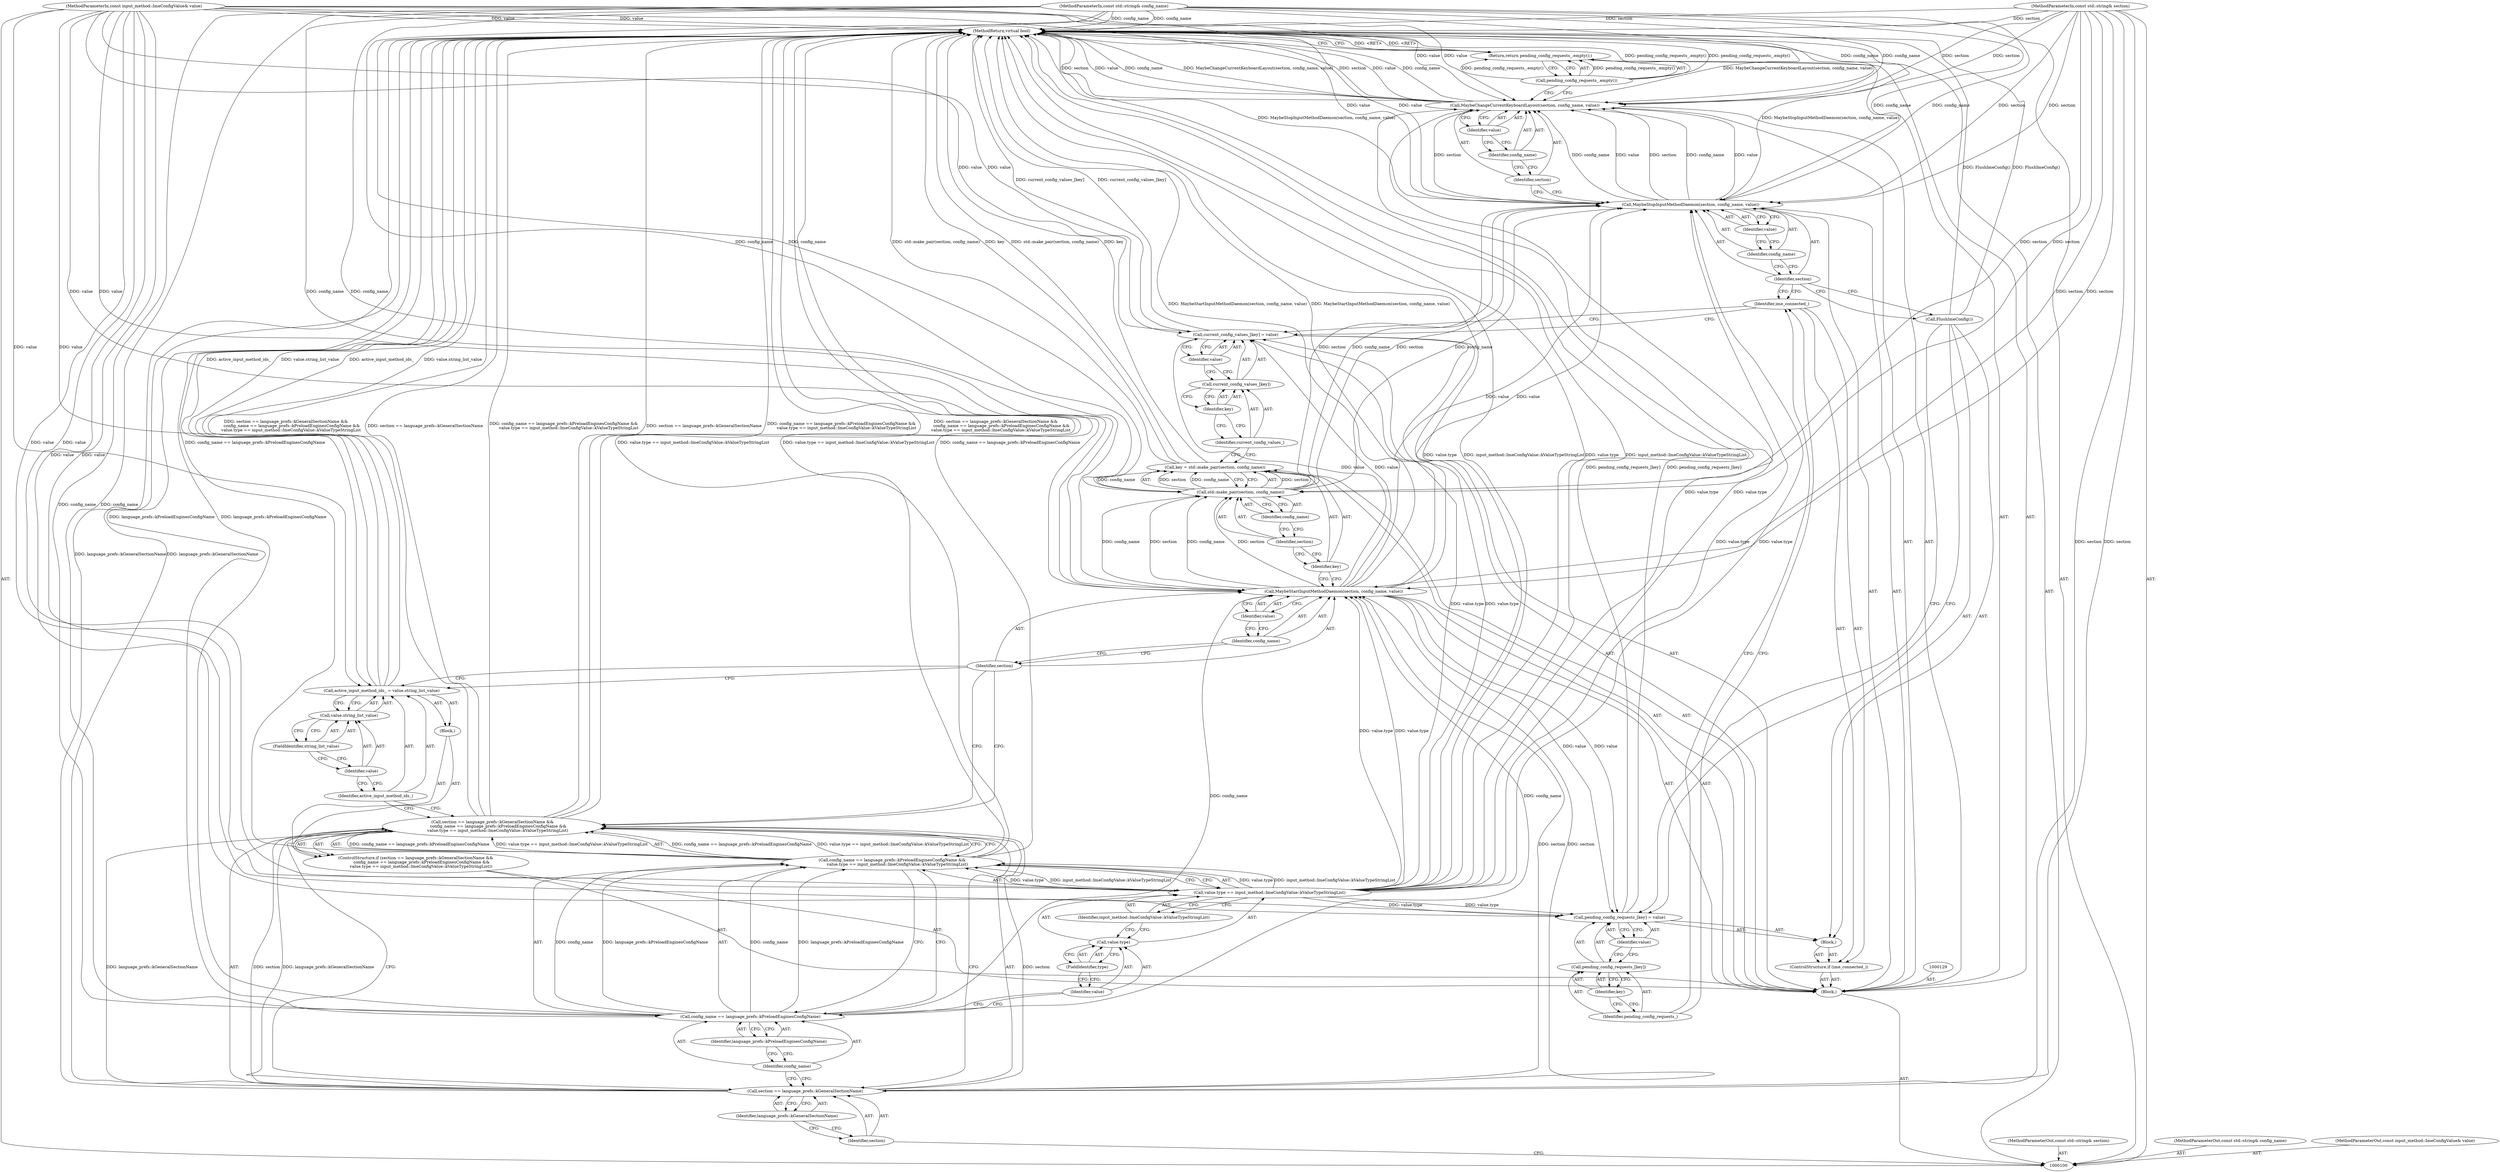 digraph "0_Chrome_dc7b094a338c6c521f918f478e993f0f74bbea0d_29" {
"1000101" [label="(MethodParameterIn,const std::string& section)"];
"1000221" [label="(MethodParameterOut,const std::string& section)"];
"1000159" [label="(MethodReturn,virtual bool)"];
"1000126" [label="(Identifier,section)"];
"1000125" [label="(Call,MaybeStartInputMethodDaemon(section, config_name, value))"];
"1000127" [label="(Identifier,config_name)"];
"1000128" [label="(Identifier,value)"];
"1000130" [label="(Call,key = std::make_pair(section, config_name))"];
"1000131" [label="(Identifier,key)"];
"1000132" [label="(Call,std::make_pair(section, config_name))"];
"1000133" [label="(Identifier,section)"];
"1000134" [label="(Identifier,config_name)"];
"1000138" [label="(Identifier,key)"];
"1000139" [label="(Identifier,value)"];
"1000135" [label="(Call,current_config_values_[key] = value)"];
"1000136" [label="(Call,current_config_values_[key])"];
"1000137" [label="(Identifier,current_config_values_)"];
"1000142" [label="(Block,)"];
"1000140" [label="(ControlStructure,if (ime_connected_))"];
"1000141" [label="(Identifier,ime_connected_)"];
"1000146" [label="(Identifier,key)"];
"1000147" [label="(Identifier,value)"];
"1000143" [label="(Call,pending_config_requests_[key] = value)"];
"1000144" [label="(Call,pending_config_requests_[key])"];
"1000145" [label="(Identifier,pending_config_requests_)"];
"1000148" [label="(Call,FlushImeConfig())"];
"1000150" [label="(Identifier,section)"];
"1000149" [label="(Call,MaybeStopInputMethodDaemon(section, config_name, value))"];
"1000151" [label="(Identifier,config_name)"];
"1000152" [label="(Identifier,value)"];
"1000102" [label="(MethodParameterIn,const std::string& config_name)"];
"1000222" [label="(MethodParameterOut,const std::string& config_name)"];
"1000154" [label="(Identifier,section)"];
"1000153" [label="(Call,MaybeChangeCurrentKeyboardLayout(section, config_name, value))"];
"1000155" [label="(Identifier,config_name)"];
"1000156" [label="(Identifier,value)"];
"1000158" [label="(Call,pending_config_requests_.empty())"];
"1000157" [label="(Return,return pending_config_requests_.empty();)"];
"1000103" [label="(MethodParameterIn,const input_method::ImeConfigValue& value)"];
"1000223" [label="(MethodParameterOut,const input_method::ImeConfigValue& value)"];
"1000104" [label="(Block,)"];
"1000109" [label="(Identifier,language_prefs::kGeneralSectionName)"];
"1000105" [label="(ControlStructure,if (section == language_prefs::kGeneralSectionName &&\n         config_name == language_prefs::kPreloadEnginesConfigName &&\n        value.type == input_method::ImeConfigValue::kValueTypeStringList))"];
"1000106" [label="(Call,section == language_prefs::kGeneralSectionName &&\n         config_name == language_prefs::kPreloadEnginesConfigName &&\n        value.type == input_method::ImeConfigValue::kValueTypeStringList)"];
"1000107" [label="(Call,section == language_prefs::kGeneralSectionName)"];
"1000108" [label="(Identifier,section)"];
"1000113" [label="(Identifier,language_prefs::kPreloadEnginesConfigName)"];
"1000110" [label="(Call,config_name == language_prefs::kPreloadEnginesConfigName &&\n        value.type == input_method::ImeConfigValue::kValueTypeStringList)"];
"1000111" [label="(Call,config_name == language_prefs::kPreloadEnginesConfigName)"];
"1000112" [label="(Identifier,config_name)"];
"1000117" [label="(FieldIdentifier,type)"];
"1000118" [label="(Identifier,input_method::ImeConfigValue::kValueTypeStringList)"];
"1000119" [label="(Block,)"];
"1000114" [label="(Call,value.type == input_method::ImeConfigValue::kValueTypeStringList)"];
"1000115" [label="(Call,value.type)"];
"1000116" [label="(Identifier,value)"];
"1000122" [label="(Call,value.string_list_value)"];
"1000123" [label="(Identifier,value)"];
"1000124" [label="(FieldIdentifier,string_list_value)"];
"1000120" [label="(Call,active_input_method_ids_ = value.string_list_value)"];
"1000121" [label="(Identifier,active_input_method_ids_)"];
"1000101" -> "1000100"  [label="AST: "];
"1000101" -> "1000159"  [label="DDG: section"];
"1000101" -> "1000107"  [label="DDG: section"];
"1000101" -> "1000125"  [label="DDG: section"];
"1000101" -> "1000132"  [label="DDG: section"];
"1000101" -> "1000149"  [label="DDG: section"];
"1000101" -> "1000153"  [label="DDG: section"];
"1000221" -> "1000100"  [label="AST: "];
"1000159" -> "1000100"  [label="AST: "];
"1000159" -> "1000157"  [label="CFG: "];
"1000125" -> "1000159"  [label="DDG: MaybeStartInputMethodDaemon(section, config_name, value)"];
"1000106" -> "1000159"  [label="DDG: section == language_prefs::kGeneralSectionName"];
"1000106" -> "1000159"  [label="DDG: config_name == language_prefs::kPreloadEnginesConfigName &&\n        value.type == input_method::ImeConfigValue::kValueTypeStringList"];
"1000106" -> "1000159"  [label="DDG: section == language_prefs::kGeneralSectionName &&\n         config_name == language_prefs::kPreloadEnginesConfigName &&\n        value.type == input_method::ImeConfigValue::kValueTypeStringList"];
"1000110" -> "1000159"  [label="DDG: value.type == input_method::ImeConfigValue::kValueTypeStringList"];
"1000110" -> "1000159"  [label="DDG: config_name == language_prefs::kPreloadEnginesConfigName"];
"1000130" -> "1000159"  [label="DDG: std::make_pair(section, config_name)"];
"1000130" -> "1000159"  [label="DDG: key"];
"1000153" -> "1000159"  [label="DDG: MaybeChangeCurrentKeyboardLayout(section, config_name, value)"];
"1000153" -> "1000159"  [label="DDG: section"];
"1000153" -> "1000159"  [label="DDG: value"];
"1000153" -> "1000159"  [label="DDG: config_name"];
"1000114" -> "1000159"  [label="DDG: input_method::ImeConfigValue::kValueTypeStringList"];
"1000114" -> "1000159"  [label="DDG: value.type"];
"1000102" -> "1000159"  [label="DDG: config_name"];
"1000143" -> "1000159"  [label="DDG: pending_config_requests_[key]"];
"1000158" -> "1000159"  [label="DDG: pending_config_requests_.empty()"];
"1000103" -> "1000159"  [label="DDG: value"];
"1000120" -> "1000159"  [label="DDG: active_input_method_ids_"];
"1000120" -> "1000159"  [label="DDG: value.string_list_value"];
"1000149" -> "1000159"  [label="DDG: MaybeStopInputMethodDaemon(section, config_name, value)"];
"1000148" -> "1000159"  [label="DDG: FlushImeConfig()"];
"1000111" -> "1000159"  [label="DDG: language_prefs::kPreloadEnginesConfigName"];
"1000101" -> "1000159"  [label="DDG: section"];
"1000135" -> "1000159"  [label="DDG: current_config_values_[key]"];
"1000107" -> "1000159"  [label="DDG: language_prefs::kGeneralSectionName"];
"1000157" -> "1000159"  [label="DDG: <RET>"];
"1000126" -> "1000125"  [label="AST: "];
"1000126" -> "1000120"  [label="CFG: "];
"1000126" -> "1000106"  [label="CFG: "];
"1000127" -> "1000126"  [label="CFG: "];
"1000125" -> "1000104"  [label="AST: "];
"1000125" -> "1000128"  [label="CFG: "];
"1000126" -> "1000125"  [label="AST: "];
"1000127" -> "1000125"  [label="AST: "];
"1000128" -> "1000125"  [label="AST: "];
"1000131" -> "1000125"  [label="CFG: "];
"1000125" -> "1000159"  [label="DDG: MaybeStartInputMethodDaemon(section, config_name, value)"];
"1000107" -> "1000125"  [label="DDG: section"];
"1000101" -> "1000125"  [label="DDG: section"];
"1000111" -> "1000125"  [label="DDG: config_name"];
"1000102" -> "1000125"  [label="DDG: config_name"];
"1000114" -> "1000125"  [label="DDG: value.type"];
"1000103" -> "1000125"  [label="DDG: value"];
"1000125" -> "1000132"  [label="DDG: section"];
"1000125" -> "1000132"  [label="DDG: config_name"];
"1000125" -> "1000135"  [label="DDG: value"];
"1000125" -> "1000143"  [label="DDG: value"];
"1000125" -> "1000149"  [label="DDG: value"];
"1000127" -> "1000125"  [label="AST: "];
"1000127" -> "1000126"  [label="CFG: "];
"1000128" -> "1000127"  [label="CFG: "];
"1000128" -> "1000125"  [label="AST: "];
"1000128" -> "1000127"  [label="CFG: "];
"1000125" -> "1000128"  [label="CFG: "];
"1000130" -> "1000104"  [label="AST: "];
"1000130" -> "1000132"  [label="CFG: "];
"1000131" -> "1000130"  [label="AST: "];
"1000132" -> "1000130"  [label="AST: "];
"1000137" -> "1000130"  [label="CFG: "];
"1000130" -> "1000159"  [label="DDG: std::make_pair(section, config_name)"];
"1000130" -> "1000159"  [label="DDG: key"];
"1000132" -> "1000130"  [label="DDG: section"];
"1000132" -> "1000130"  [label="DDG: config_name"];
"1000131" -> "1000130"  [label="AST: "];
"1000131" -> "1000125"  [label="CFG: "];
"1000133" -> "1000131"  [label="CFG: "];
"1000132" -> "1000130"  [label="AST: "];
"1000132" -> "1000134"  [label="CFG: "];
"1000133" -> "1000132"  [label="AST: "];
"1000134" -> "1000132"  [label="AST: "];
"1000130" -> "1000132"  [label="CFG: "];
"1000132" -> "1000130"  [label="DDG: section"];
"1000132" -> "1000130"  [label="DDG: config_name"];
"1000125" -> "1000132"  [label="DDG: section"];
"1000125" -> "1000132"  [label="DDG: config_name"];
"1000101" -> "1000132"  [label="DDG: section"];
"1000102" -> "1000132"  [label="DDG: config_name"];
"1000132" -> "1000149"  [label="DDG: section"];
"1000132" -> "1000149"  [label="DDG: config_name"];
"1000133" -> "1000132"  [label="AST: "];
"1000133" -> "1000131"  [label="CFG: "];
"1000134" -> "1000133"  [label="CFG: "];
"1000134" -> "1000132"  [label="AST: "];
"1000134" -> "1000133"  [label="CFG: "];
"1000132" -> "1000134"  [label="CFG: "];
"1000138" -> "1000136"  [label="AST: "];
"1000138" -> "1000137"  [label="CFG: "];
"1000136" -> "1000138"  [label="CFG: "];
"1000139" -> "1000135"  [label="AST: "];
"1000139" -> "1000136"  [label="CFG: "];
"1000135" -> "1000139"  [label="CFG: "];
"1000135" -> "1000104"  [label="AST: "];
"1000135" -> "1000139"  [label="CFG: "];
"1000136" -> "1000135"  [label="AST: "];
"1000139" -> "1000135"  [label="AST: "];
"1000141" -> "1000135"  [label="CFG: "];
"1000135" -> "1000159"  [label="DDG: current_config_values_[key]"];
"1000114" -> "1000135"  [label="DDG: value.type"];
"1000125" -> "1000135"  [label="DDG: value"];
"1000103" -> "1000135"  [label="DDG: value"];
"1000136" -> "1000135"  [label="AST: "];
"1000136" -> "1000138"  [label="CFG: "];
"1000137" -> "1000136"  [label="AST: "];
"1000138" -> "1000136"  [label="AST: "];
"1000139" -> "1000136"  [label="CFG: "];
"1000137" -> "1000136"  [label="AST: "];
"1000137" -> "1000130"  [label="CFG: "];
"1000138" -> "1000137"  [label="CFG: "];
"1000142" -> "1000140"  [label="AST: "];
"1000143" -> "1000142"  [label="AST: "];
"1000148" -> "1000142"  [label="AST: "];
"1000140" -> "1000104"  [label="AST: "];
"1000141" -> "1000140"  [label="AST: "];
"1000142" -> "1000140"  [label="AST: "];
"1000141" -> "1000140"  [label="AST: "];
"1000141" -> "1000135"  [label="CFG: "];
"1000145" -> "1000141"  [label="CFG: "];
"1000150" -> "1000141"  [label="CFG: "];
"1000146" -> "1000144"  [label="AST: "];
"1000146" -> "1000145"  [label="CFG: "];
"1000144" -> "1000146"  [label="CFG: "];
"1000147" -> "1000143"  [label="AST: "];
"1000147" -> "1000144"  [label="CFG: "];
"1000143" -> "1000147"  [label="CFG: "];
"1000143" -> "1000142"  [label="AST: "];
"1000143" -> "1000147"  [label="CFG: "];
"1000144" -> "1000143"  [label="AST: "];
"1000147" -> "1000143"  [label="AST: "];
"1000148" -> "1000143"  [label="CFG: "];
"1000143" -> "1000159"  [label="DDG: pending_config_requests_[key]"];
"1000114" -> "1000143"  [label="DDG: value.type"];
"1000103" -> "1000143"  [label="DDG: value"];
"1000125" -> "1000143"  [label="DDG: value"];
"1000144" -> "1000143"  [label="AST: "];
"1000144" -> "1000146"  [label="CFG: "];
"1000145" -> "1000144"  [label="AST: "];
"1000146" -> "1000144"  [label="AST: "];
"1000147" -> "1000144"  [label="CFG: "];
"1000145" -> "1000144"  [label="AST: "];
"1000145" -> "1000141"  [label="CFG: "];
"1000146" -> "1000145"  [label="CFG: "];
"1000148" -> "1000142"  [label="AST: "];
"1000148" -> "1000143"  [label="CFG: "];
"1000150" -> "1000148"  [label="CFG: "];
"1000148" -> "1000159"  [label="DDG: FlushImeConfig()"];
"1000150" -> "1000149"  [label="AST: "];
"1000150" -> "1000148"  [label="CFG: "];
"1000150" -> "1000141"  [label="CFG: "];
"1000151" -> "1000150"  [label="CFG: "];
"1000149" -> "1000104"  [label="AST: "];
"1000149" -> "1000152"  [label="CFG: "];
"1000150" -> "1000149"  [label="AST: "];
"1000151" -> "1000149"  [label="AST: "];
"1000152" -> "1000149"  [label="AST: "];
"1000154" -> "1000149"  [label="CFG: "];
"1000149" -> "1000159"  [label="DDG: MaybeStopInputMethodDaemon(section, config_name, value)"];
"1000132" -> "1000149"  [label="DDG: section"];
"1000132" -> "1000149"  [label="DDG: config_name"];
"1000101" -> "1000149"  [label="DDG: section"];
"1000102" -> "1000149"  [label="DDG: config_name"];
"1000114" -> "1000149"  [label="DDG: value.type"];
"1000103" -> "1000149"  [label="DDG: value"];
"1000125" -> "1000149"  [label="DDG: value"];
"1000149" -> "1000153"  [label="DDG: section"];
"1000149" -> "1000153"  [label="DDG: config_name"];
"1000149" -> "1000153"  [label="DDG: value"];
"1000151" -> "1000149"  [label="AST: "];
"1000151" -> "1000150"  [label="CFG: "];
"1000152" -> "1000151"  [label="CFG: "];
"1000152" -> "1000149"  [label="AST: "];
"1000152" -> "1000151"  [label="CFG: "];
"1000149" -> "1000152"  [label="CFG: "];
"1000102" -> "1000100"  [label="AST: "];
"1000102" -> "1000159"  [label="DDG: config_name"];
"1000102" -> "1000111"  [label="DDG: config_name"];
"1000102" -> "1000125"  [label="DDG: config_name"];
"1000102" -> "1000132"  [label="DDG: config_name"];
"1000102" -> "1000149"  [label="DDG: config_name"];
"1000102" -> "1000153"  [label="DDG: config_name"];
"1000222" -> "1000100"  [label="AST: "];
"1000154" -> "1000153"  [label="AST: "];
"1000154" -> "1000149"  [label="CFG: "];
"1000155" -> "1000154"  [label="CFG: "];
"1000153" -> "1000104"  [label="AST: "];
"1000153" -> "1000156"  [label="CFG: "];
"1000154" -> "1000153"  [label="AST: "];
"1000155" -> "1000153"  [label="AST: "];
"1000156" -> "1000153"  [label="AST: "];
"1000158" -> "1000153"  [label="CFG: "];
"1000153" -> "1000159"  [label="DDG: MaybeChangeCurrentKeyboardLayout(section, config_name, value)"];
"1000153" -> "1000159"  [label="DDG: section"];
"1000153" -> "1000159"  [label="DDG: value"];
"1000153" -> "1000159"  [label="DDG: config_name"];
"1000149" -> "1000153"  [label="DDG: section"];
"1000149" -> "1000153"  [label="DDG: config_name"];
"1000149" -> "1000153"  [label="DDG: value"];
"1000101" -> "1000153"  [label="DDG: section"];
"1000102" -> "1000153"  [label="DDG: config_name"];
"1000114" -> "1000153"  [label="DDG: value.type"];
"1000103" -> "1000153"  [label="DDG: value"];
"1000155" -> "1000153"  [label="AST: "];
"1000155" -> "1000154"  [label="CFG: "];
"1000156" -> "1000155"  [label="CFG: "];
"1000156" -> "1000153"  [label="AST: "];
"1000156" -> "1000155"  [label="CFG: "];
"1000153" -> "1000156"  [label="CFG: "];
"1000158" -> "1000157"  [label="AST: "];
"1000158" -> "1000153"  [label="CFG: "];
"1000157" -> "1000158"  [label="CFG: "];
"1000158" -> "1000159"  [label="DDG: pending_config_requests_.empty()"];
"1000158" -> "1000157"  [label="DDG: pending_config_requests_.empty()"];
"1000157" -> "1000104"  [label="AST: "];
"1000157" -> "1000158"  [label="CFG: "];
"1000158" -> "1000157"  [label="AST: "];
"1000159" -> "1000157"  [label="CFG: "];
"1000157" -> "1000159"  [label="DDG: <RET>"];
"1000158" -> "1000157"  [label="DDG: pending_config_requests_.empty()"];
"1000103" -> "1000100"  [label="AST: "];
"1000103" -> "1000159"  [label="DDG: value"];
"1000103" -> "1000114"  [label="DDG: value"];
"1000103" -> "1000120"  [label="DDG: value"];
"1000103" -> "1000125"  [label="DDG: value"];
"1000103" -> "1000135"  [label="DDG: value"];
"1000103" -> "1000143"  [label="DDG: value"];
"1000103" -> "1000149"  [label="DDG: value"];
"1000103" -> "1000153"  [label="DDG: value"];
"1000223" -> "1000100"  [label="AST: "];
"1000104" -> "1000100"  [label="AST: "];
"1000105" -> "1000104"  [label="AST: "];
"1000125" -> "1000104"  [label="AST: "];
"1000129" -> "1000104"  [label="AST: "];
"1000130" -> "1000104"  [label="AST: "];
"1000135" -> "1000104"  [label="AST: "];
"1000140" -> "1000104"  [label="AST: "];
"1000149" -> "1000104"  [label="AST: "];
"1000153" -> "1000104"  [label="AST: "];
"1000157" -> "1000104"  [label="AST: "];
"1000109" -> "1000107"  [label="AST: "];
"1000109" -> "1000108"  [label="CFG: "];
"1000107" -> "1000109"  [label="CFG: "];
"1000105" -> "1000104"  [label="AST: "];
"1000106" -> "1000105"  [label="AST: "];
"1000119" -> "1000105"  [label="AST: "];
"1000106" -> "1000105"  [label="AST: "];
"1000106" -> "1000107"  [label="CFG: "];
"1000106" -> "1000110"  [label="CFG: "];
"1000107" -> "1000106"  [label="AST: "];
"1000110" -> "1000106"  [label="AST: "];
"1000121" -> "1000106"  [label="CFG: "];
"1000126" -> "1000106"  [label="CFG: "];
"1000106" -> "1000159"  [label="DDG: section == language_prefs::kGeneralSectionName"];
"1000106" -> "1000159"  [label="DDG: config_name == language_prefs::kPreloadEnginesConfigName &&\n        value.type == input_method::ImeConfigValue::kValueTypeStringList"];
"1000106" -> "1000159"  [label="DDG: section == language_prefs::kGeneralSectionName &&\n         config_name == language_prefs::kPreloadEnginesConfigName &&\n        value.type == input_method::ImeConfigValue::kValueTypeStringList"];
"1000107" -> "1000106"  [label="DDG: section"];
"1000107" -> "1000106"  [label="DDG: language_prefs::kGeneralSectionName"];
"1000110" -> "1000106"  [label="DDG: config_name == language_prefs::kPreloadEnginesConfigName"];
"1000110" -> "1000106"  [label="DDG: value.type == input_method::ImeConfigValue::kValueTypeStringList"];
"1000107" -> "1000106"  [label="AST: "];
"1000107" -> "1000109"  [label="CFG: "];
"1000108" -> "1000107"  [label="AST: "];
"1000109" -> "1000107"  [label="AST: "];
"1000112" -> "1000107"  [label="CFG: "];
"1000106" -> "1000107"  [label="CFG: "];
"1000107" -> "1000159"  [label="DDG: language_prefs::kGeneralSectionName"];
"1000107" -> "1000106"  [label="DDG: section"];
"1000107" -> "1000106"  [label="DDG: language_prefs::kGeneralSectionName"];
"1000101" -> "1000107"  [label="DDG: section"];
"1000107" -> "1000125"  [label="DDG: section"];
"1000108" -> "1000107"  [label="AST: "];
"1000108" -> "1000100"  [label="CFG: "];
"1000109" -> "1000108"  [label="CFG: "];
"1000113" -> "1000111"  [label="AST: "];
"1000113" -> "1000112"  [label="CFG: "];
"1000111" -> "1000113"  [label="CFG: "];
"1000110" -> "1000106"  [label="AST: "];
"1000110" -> "1000111"  [label="CFG: "];
"1000110" -> "1000114"  [label="CFG: "];
"1000111" -> "1000110"  [label="AST: "];
"1000114" -> "1000110"  [label="AST: "];
"1000106" -> "1000110"  [label="CFG: "];
"1000110" -> "1000159"  [label="DDG: value.type == input_method::ImeConfigValue::kValueTypeStringList"];
"1000110" -> "1000159"  [label="DDG: config_name == language_prefs::kPreloadEnginesConfigName"];
"1000110" -> "1000106"  [label="DDG: config_name == language_prefs::kPreloadEnginesConfigName"];
"1000110" -> "1000106"  [label="DDG: value.type == input_method::ImeConfigValue::kValueTypeStringList"];
"1000111" -> "1000110"  [label="DDG: config_name"];
"1000111" -> "1000110"  [label="DDG: language_prefs::kPreloadEnginesConfigName"];
"1000114" -> "1000110"  [label="DDG: value.type"];
"1000114" -> "1000110"  [label="DDG: input_method::ImeConfigValue::kValueTypeStringList"];
"1000111" -> "1000110"  [label="AST: "];
"1000111" -> "1000113"  [label="CFG: "];
"1000112" -> "1000111"  [label="AST: "];
"1000113" -> "1000111"  [label="AST: "];
"1000116" -> "1000111"  [label="CFG: "];
"1000110" -> "1000111"  [label="CFG: "];
"1000111" -> "1000159"  [label="DDG: language_prefs::kPreloadEnginesConfigName"];
"1000111" -> "1000110"  [label="DDG: config_name"];
"1000111" -> "1000110"  [label="DDG: language_prefs::kPreloadEnginesConfigName"];
"1000102" -> "1000111"  [label="DDG: config_name"];
"1000111" -> "1000125"  [label="DDG: config_name"];
"1000112" -> "1000111"  [label="AST: "];
"1000112" -> "1000107"  [label="CFG: "];
"1000113" -> "1000112"  [label="CFG: "];
"1000117" -> "1000115"  [label="AST: "];
"1000117" -> "1000116"  [label="CFG: "];
"1000115" -> "1000117"  [label="CFG: "];
"1000118" -> "1000114"  [label="AST: "];
"1000118" -> "1000115"  [label="CFG: "];
"1000114" -> "1000118"  [label="CFG: "];
"1000119" -> "1000105"  [label="AST: "];
"1000120" -> "1000119"  [label="AST: "];
"1000114" -> "1000110"  [label="AST: "];
"1000114" -> "1000118"  [label="CFG: "];
"1000115" -> "1000114"  [label="AST: "];
"1000118" -> "1000114"  [label="AST: "];
"1000110" -> "1000114"  [label="CFG: "];
"1000114" -> "1000159"  [label="DDG: input_method::ImeConfigValue::kValueTypeStringList"];
"1000114" -> "1000159"  [label="DDG: value.type"];
"1000114" -> "1000110"  [label="DDG: value.type"];
"1000114" -> "1000110"  [label="DDG: input_method::ImeConfigValue::kValueTypeStringList"];
"1000103" -> "1000114"  [label="DDG: value"];
"1000114" -> "1000125"  [label="DDG: value.type"];
"1000114" -> "1000135"  [label="DDG: value.type"];
"1000114" -> "1000143"  [label="DDG: value.type"];
"1000114" -> "1000149"  [label="DDG: value.type"];
"1000114" -> "1000153"  [label="DDG: value.type"];
"1000115" -> "1000114"  [label="AST: "];
"1000115" -> "1000117"  [label="CFG: "];
"1000116" -> "1000115"  [label="AST: "];
"1000117" -> "1000115"  [label="AST: "];
"1000118" -> "1000115"  [label="CFG: "];
"1000116" -> "1000115"  [label="AST: "];
"1000116" -> "1000111"  [label="CFG: "];
"1000117" -> "1000116"  [label="CFG: "];
"1000122" -> "1000120"  [label="AST: "];
"1000122" -> "1000124"  [label="CFG: "];
"1000123" -> "1000122"  [label="AST: "];
"1000124" -> "1000122"  [label="AST: "];
"1000120" -> "1000122"  [label="CFG: "];
"1000123" -> "1000122"  [label="AST: "];
"1000123" -> "1000121"  [label="CFG: "];
"1000124" -> "1000123"  [label="CFG: "];
"1000124" -> "1000122"  [label="AST: "];
"1000124" -> "1000123"  [label="CFG: "];
"1000122" -> "1000124"  [label="CFG: "];
"1000120" -> "1000119"  [label="AST: "];
"1000120" -> "1000122"  [label="CFG: "];
"1000121" -> "1000120"  [label="AST: "];
"1000122" -> "1000120"  [label="AST: "];
"1000126" -> "1000120"  [label="CFG: "];
"1000120" -> "1000159"  [label="DDG: active_input_method_ids_"];
"1000120" -> "1000159"  [label="DDG: value.string_list_value"];
"1000103" -> "1000120"  [label="DDG: value"];
"1000121" -> "1000120"  [label="AST: "];
"1000121" -> "1000106"  [label="CFG: "];
"1000123" -> "1000121"  [label="CFG: "];
}
